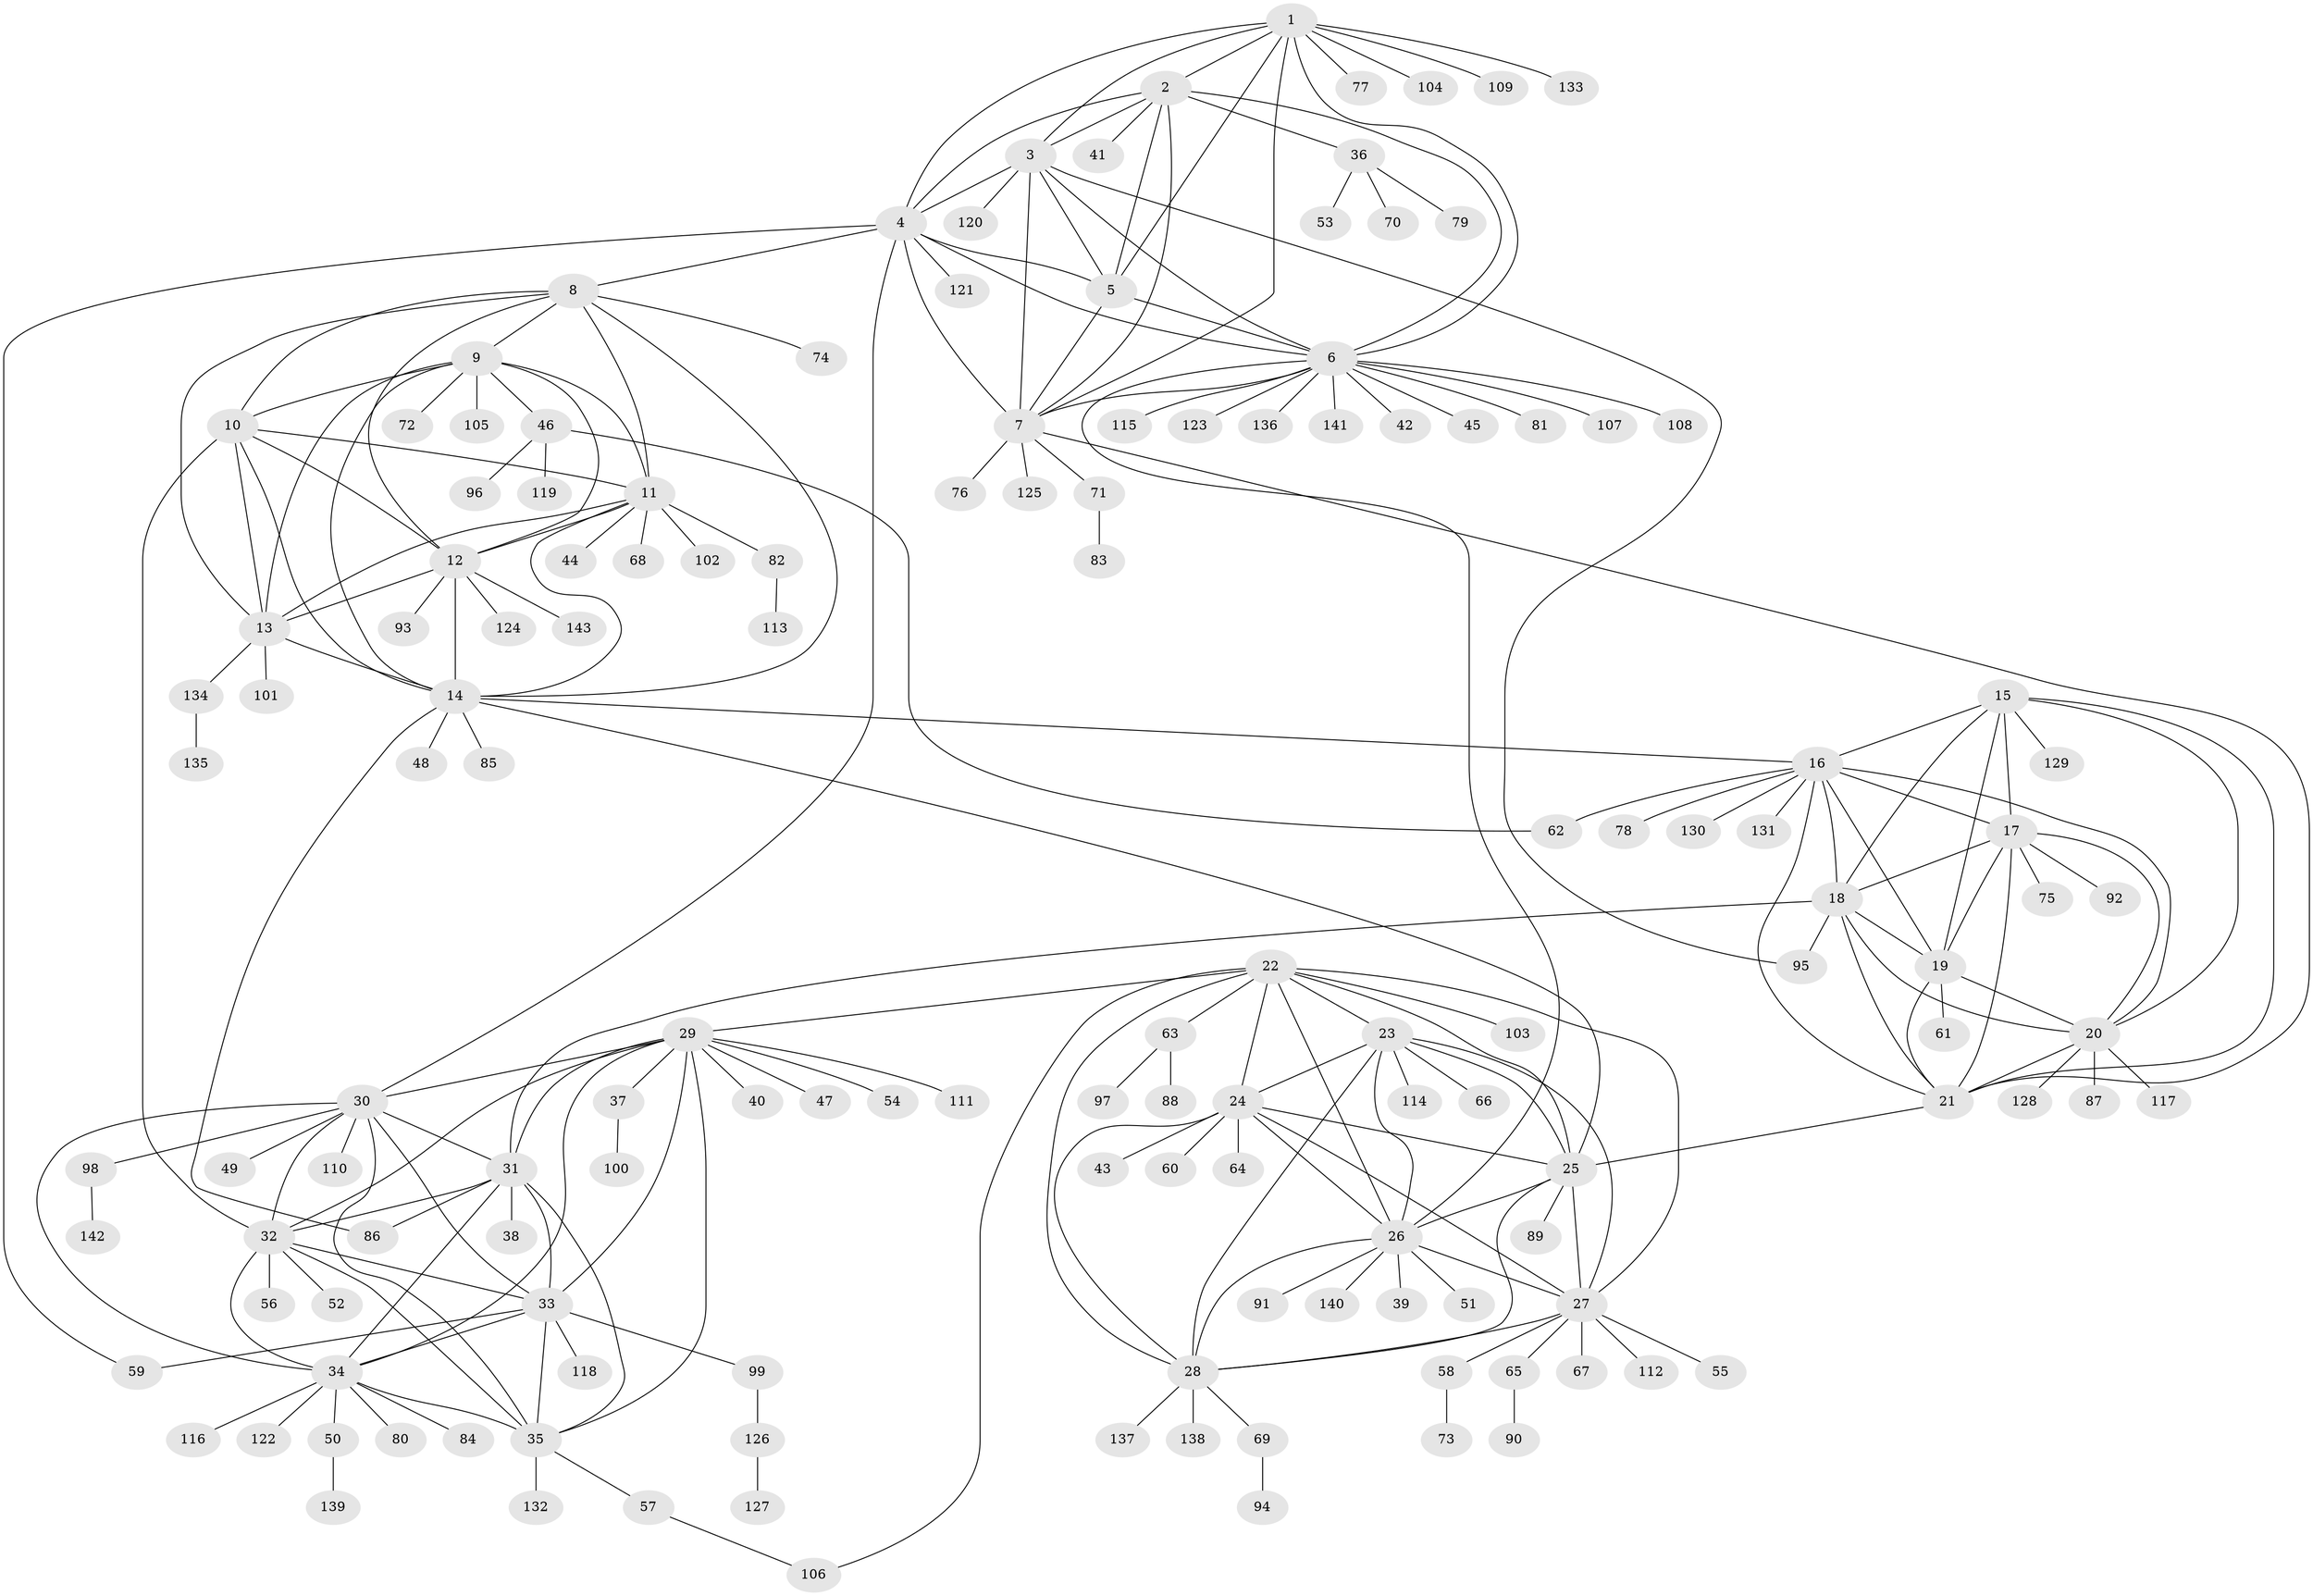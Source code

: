 // coarse degree distribution, {5: 0.01694915254237288, 6: 0.0847457627118644, 8: 0.15254237288135594, 7: 0.13559322033898305, 9: 0.0847457627118644, 2: 0.11864406779661017, 1: 0.3898305084745763, 3: 0.01694915254237288}
// Generated by graph-tools (version 1.1) at 2025/52/03/04/25 22:52:35]
// undirected, 143 vertices, 228 edges
graph export_dot {
  node [color=gray90,style=filled];
  1;
  2;
  3;
  4;
  5;
  6;
  7;
  8;
  9;
  10;
  11;
  12;
  13;
  14;
  15;
  16;
  17;
  18;
  19;
  20;
  21;
  22;
  23;
  24;
  25;
  26;
  27;
  28;
  29;
  30;
  31;
  32;
  33;
  34;
  35;
  36;
  37;
  38;
  39;
  40;
  41;
  42;
  43;
  44;
  45;
  46;
  47;
  48;
  49;
  50;
  51;
  52;
  53;
  54;
  55;
  56;
  57;
  58;
  59;
  60;
  61;
  62;
  63;
  64;
  65;
  66;
  67;
  68;
  69;
  70;
  71;
  72;
  73;
  74;
  75;
  76;
  77;
  78;
  79;
  80;
  81;
  82;
  83;
  84;
  85;
  86;
  87;
  88;
  89;
  90;
  91;
  92;
  93;
  94;
  95;
  96;
  97;
  98;
  99;
  100;
  101;
  102;
  103;
  104;
  105;
  106;
  107;
  108;
  109;
  110;
  111;
  112;
  113;
  114;
  115;
  116;
  117;
  118;
  119;
  120;
  121;
  122;
  123;
  124;
  125;
  126;
  127;
  128;
  129;
  130;
  131;
  132;
  133;
  134;
  135;
  136;
  137;
  138;
  139;
  140;
  141;
  142;
  143;
  1 -- 2;
  1 -- 3;
  1 -- 4;
  1 -- 5;
  1 -- 6;
  1 -- 7;
  1 -- 77;
  1 -- 104;
  1 -- 109;
  1 -- 133;
  2 -- 3;
  2 -- 4;
  2 -- 5;
  2 -- 6;
  2 -- 7;
  2 -- 36;
  2 -- 41;
  3 -- 4;
  3 -- 5;
  3 -- 6;
  3 -- 7;
  3 -- 95;
  3 -- 120;
  4 -- 5;
  4 -- 6;
  4 -- 7;
  4 -- 8;
  4 -- 30;
  4 -- 59;
  4 -- 121;
  5 -- 6;
  5 -- 7;
  6 -- 7;
  6 -- 26;
  6 -- 42;
  6 -- 45;
  6 -- 81;
  6 -- 107;
  6 -- 108;
  6 -- 115;
  6 -- 123;
  6 -- 136;
  6 -- 141;
  7 -- 21;
  7 -- 71;
  7 -- 76;
  7 -- 125;
  8 -- 9;
  8 -- 10;
  8 -- 11;
  8 -- 12;
  8 -- 13;
  8 -- 14;
  8 -- 74;
  9 -- 10;
  9 -- 11;
  9 -- 12;
  9 -- 13;
  9 -- 14;
  9 -- 46;
  9 -- 72;
  9 -- 105;
  10 -- 11;
  10 -- 12;
  10 -- 13;
  10 -- 14;
  10 -- 32;
  11 -- 12;
  11 -- 13;
  11 -- 14;
  11 -- 44;
  11 -- 68;
  11 -- 82;
  11 -- 102;
  12 -- 13;
  12 -- 14;
  12 -- 93;
  12 -- 124;
  12 -- 143;
  13 -- 14;
  13 -- 101;
  13 -- 134;
  14 -- 16;
  14 -- 25;
  14 -- 48;
  14 -- 85;
  14 -- 86;
  15 -- 16;
  15 -- 17;
  15 -- 18;
  15 -- 19;
  15 -- 20;
  15 -- 21;
  15 -- 129;
  16 -- 17;
  16 -- 18;
  16 -- 19;
  16 -- 20;
  16 -- 21;
  16 -- 62;
  16 -- 78;
  16 -- 130;
  16 -- 131;
  17 -- 18;
  17 -- 19;
  17 -- 20;
  17 -- 21;
  17 -- 75;
  17 -- 92;
  18 -- 19;
  18 -- 20;
  18 -- 21;
  18 -- 31;
  18 -- 95;
  19 -- 20;
  19 -- 21;
  19 -- 61;
  20 -- 21;
  20 -- 87;
  20 -- 117;
  20 -- 128;
  21 -- 25;
  22 -- 23;
  22 -- 24;
  22 -- 25;
  22 -- 26;
  22 -- 27;
  22 -- 28;
  22 -- 29;
  22 -- 63;
  22 -- 103;
  22 -- 106;
  23 -- 24;
  23 -- 25;
  23 -- 26;
  23 -- 27;
  23 -- 28;
  23 -- 66;
  23 -- 114;
  24 -- 25;
  24 -- 26;
  24 -- 27;
  24 -- 28;
  24 -- 43;
  24 -- 60;
  24 -- 64;
  25 -- 26;
  25 -- 27;
  25 -- 28;
  25 -- 89;
  26 -- 27;
  26 -- 28;
  26 -- 39;
  26 -- 51;
  26 -- 91;
  26 -- 140;
  27 -- 28;
  27 -- 55;
  27 -- 58;
  27 -- 65;
  27 -- 67;
  27 -- 112;
  28 -- 69;
  28 -- 137;
  28 -- 138;
  29 -- 30;
  29 -- 31;
  29 -- 32;
  29 -- 33;
  29 -- 34;
  29 -- 35;
  29 -- 37;
  29 -- 40;
  29 -- 47;
  29 -- 54;
  29 -- 111;
  30 -- 31;
  30 -- 32;
  30 -- 33;
  30 -- 34;
  30 -- 35;
  30 -- 49;
  30 -- 98;
  30 -- 110;
  31 -- 32;
  31 -- 33;
  31 -- 34;
  31 -- 35;
  31 -- 38;
  31 -- 86;
  32 -- 33;
  32 -- 34;
  32 -- 35;
  32 -- 52;
  32 -- 56;
  33 -- 34;
  33 -- 35;
  33 -- 59;
  33 -- 99;
  33 -- 118;
  34 -- 35;
  34 -- 50;
  34 -- 80;
  34 -- 84;
  34 -- 116;
  34 -- 122;
  35 -- 57;
  35 -- 132;
  36 -- 53;
  36 -- 70;
  36 -- 79;
  37 -- 100;
  46 -- 62;
  46 -- 96;
  46 -- 119;
  50 -- 139;
  57 -- 106;
  58 -- 73;
  63 -- 88;
  63 -- 97;
  65 -- 90;
  69 -- 94;
  71 -- 83;
  82 -- 113;
  98 -- 142;
  99 -- 126;
  126 -- 127;
  134 -- 135;
}
